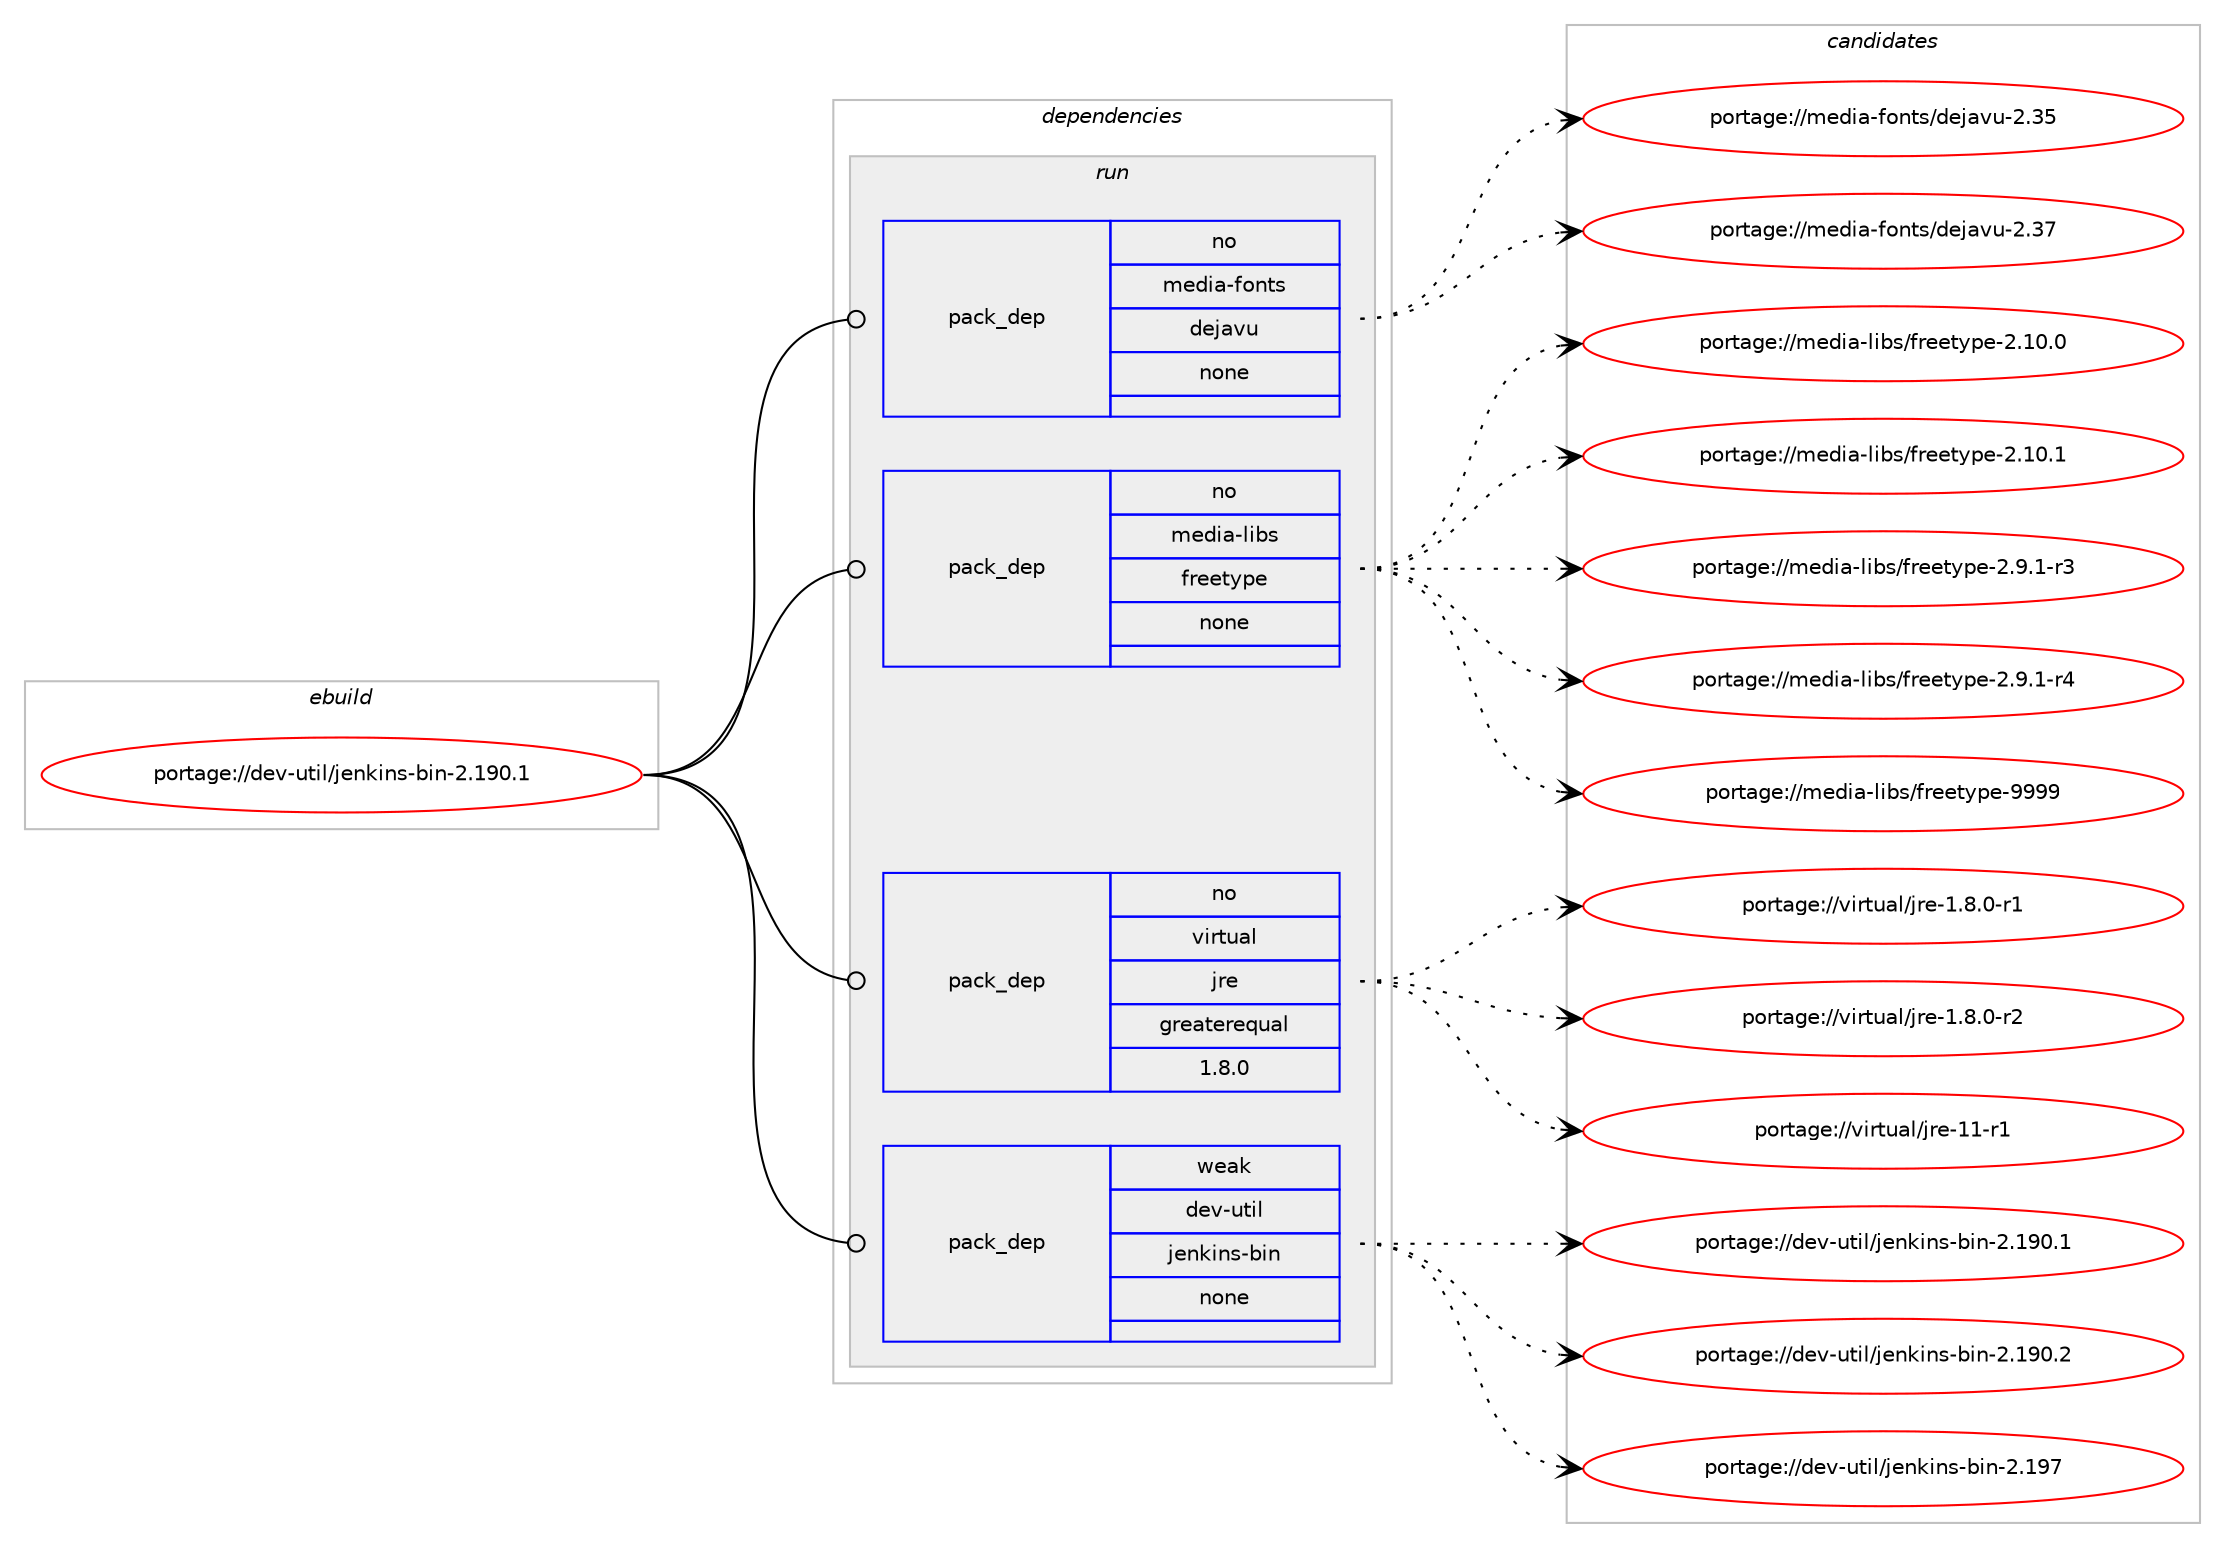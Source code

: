 digraph prolog {

# *************
# Graph options
# *************

newrank=true;
concentrate=true;
compound=true;
graph [rankdir=LR,fontname=Helvetica,fontsize=10,ranksep=1.5];#, ranksep=2.5, nodesep=0.2];
edge  [arrowhead=vee];
node  [fontname=Helvetica,fontsize=10];

# **********
# The ebuild
# **********

subgraph cluster_leftcol {
color=gray;
rank=same;
label=<<i>ebuild</i>>;
id [label="portage://dev-util/jenkins-bin-2.190.1", color=red, width=4, href="../dev-util/jenkins-bin-2.190.1.svg"];
}

# ****************
# The dependencies
# ****************

subgraph cluster_midcol {
color=gray;
label=<<i>dependencies</i>>;
subgraph cluster_compile {
fillcolor="#eeeeee";
style=filled;
label=<<i>compile</i>>;
}
subgraph cluster_compileandrun {
fillcolor="#eeeeee";
style=filled;
label=<<i>compile and run</i>>;
}
subgraph cluster_run {
fillcolor="#eeeeee";
style=filled;
label=<<i>run</i>>;
subgraph pack188160 {
dependency263208 [label=<<TABLE BORDER="0" CELLBORDER="1" CELLSPACING="0" CELLPADDING="4" WIDTH="220"><TR><TD ROWSPAN="6" CELLPADDING="30">pack_dep</TD></TR><TR><TD WIDTH="110">no</TD></TR><TR><TD>media-fonts</TD></TR><TR><TD>dejavu</TD></TR><TR><TD>none</TD></TR><TR><TD></TD></TR></TABLE>>, shape=none, color=blue];
}
id:e -> dependency263208:w [weight=20,style="solid",arrowhead="odot"];
subgraph pack188161 {
dependency263209 [label=<<TABLE BORDER="0" CELLBORDER="1" CELLSPACING="0" CELLPADDING="4" WIDTH="220"><TR><TD ROWSPAN="6" CELLPADDING="30">pack_dep</TD></TR><TR><TD WIDTH="110">no</TD></TR><TR><TD>media-libs</TD></TR><TR><TD>freetype</TD></TR><TR><TD>none</TD></TR><TR><TD></TD></TR></TABLE>>, shape=none, color=blue];
}
id:e -> dependency263209:w [weight=20,style="solid",arrowhead="odot"];
subgraph pack188162 {
dependency263210 [label=<<TABLE BORDER="0" CELLBORDER="1" CELLSPACING="0" CELLPADDING="4" WIDTH="220"><TR><TD ROWSPAN="6" CELLPADDING="30">pack_dep</TD></TR><TR><TD WIDTH="110">no</TD></TR><TR><TD>virtual</TD></TR><TR><TD>jre</TD></TR><TR><TD>greaterequal</TD></TR><TR><TD>1.8.0</TD></TR></TABLE>>, shape=none, color=blue];
}
id:e -> dependency263210:w [weight=20,style="solid",arrowhead="odot"];
subgraph pack188163 {
dependency263211 [label=<<TABLE BORDER="0" CELLBORDER="1" CELLSPACING="0" CELLPADDING="4" WIDTH="220"><TR><TD ROWSPAN="6" CELLPADDING="30">pack_dep</TD></TR><TR><TD WIDTH="110">weak</TD></TR><TR><TD>dev-util</TD></TR><TR><TD>jenkins-bin</TD></TR><TR><TD>none</TD></TR><TR><TD></TD></TR></TABLE>>, shape=none, color=blue];
}
id:e -> dependency263211:w [weight=20,style="solid",arrowhead="odot"];
}
}

# **************
# The candidates
# **************

subgraph cluster_choices {
rank=same;
color=gray;
label=<<i>candidates</i>>;

subgraph choice188160 {
color=black;
nodesep=1;
choiceportage109101100105974510211111011611547100101106971181174550465153 [label="portage://media-fonts/dejavu-2.35", color=red, width=4,href="../media-fonts/dejavu-2.35.svg"];
choiceportage109101100105974510211111011611547100101106971181174550465155 [label="portage://media-fonts/dejavu-2.37", color=red, width=4,href="../media-fonts/dejavu-2.37.svg"];
dependency263208:e -> choiceportage109101100105974510211111011611547100101106971181174550465153:w [style=dotted,weight="100"];
dependency263208:e -> choiceportage109101100105974510211111011611547100101106971181174550465155:w [style=dotted,weight="100"];
}
subgraph choice188161 {
color=black;
nodesep=1;
choiceportage1091011001059745108105981154710211410110111612111210145504649484648 [label="portage://media-libs/freetype-2.10.0", color=red, width=4,href="../media-libs/freetype-2.10.0.svg"];
choiceportage1091011001059745108105981154710211410110111612111210145504649484649 [label="portage://media-libs/freetype-2.10.1", color=red, width=4,href="../media-libs/freetype-2.10.1.svg"];
choiceportage109101100105974510810598115471021141011011161211121014550465746494511451 [label="portage://media-libs/freetype-2.9.1-r3", color=red, width=4,href="../media-libs/freetype-2.9.1-r3.svg"];
choiceportage109101100105974510810598115471021141011011161211121014550465746494511452 [label="portage://media-libs/freetype-2.9.1-r4", color=red, width=4,href="../media-libs/freetype-2.9.1-r4.svg"];
choiceportage109101100105974510810598115471021141011011161211121014557575757 [label="portage://media-libs/freetype-9999", color=red, width=4,href="../media-libs/freetype-9999.svg"];
dependency263209:e -> choiceportage1091011001059745108105981154710211410110111612111210145504649484648:w [style=dotted,weight="100"];
dependency263209:e -> choiceportage1091011001059745108105981154710211410110111612111210145504649484649:w [style=dotted,weight="100"];
dependency263209:e -> choiceportage109101100105974510810598115471021141011011161211121014550465746494511451:w [style=dotted,weight="100"];
dependency263209:e -> choiceportage109101100105974510810598115471021141011011161211121014550465746494511452:w [style=dotted,weight="100"];
dependency263209:e -> choiceportage109101100105974510810598115471021141011011161211121014557575757:w [style=dotted,weight="100"];
}
subgraph choice188162 {
color=black;
nodesep=1;
choiceportage11810511411611797108471061141014549465646484511449 [label="portage://virtual/jre-1.8.0-r1", color=red, width=4,href="../virtual/jre-1.8.0-r1.svg"];
choiceportage11810511411611797108471061141014549465646484511450 [label="portage://virtual/jre-1.8.0-r2", color=red, width=4,href="../virtual/jre-1.8.0-r2.svg"];
choiceportage11810511411611797108471061141014549494511449 [label="portage://virtual/jre-11-r1", color=red, width=4,href="../virtual/jre-11-r1.svg"];
dependency263210:e -> choiceportage11810511411611797108471061141014549465646484511449:w [style=dotted,weight="100"];
dependency263210:e -> choiceportage11810511411611797108471061141014549465646484511450:w [style=dotted,weight="100"];
dependency263210:e -> choiceportage11810511411611797108471061141014549494511449:w [style=dotted,weight="100"];
}
subgraph choice188163 {
color=black;
nodesep=1;
choiceportage100101118451171161051084710610111010710511011545981051104550464957484649 [label="portage://dev-util/jenkins-bin-2.190.1", color=red, width=4,href="../dev-util/jenkins-bin-2.190.1.svg"];
choiceportage100101118451171161051084710610111010710511011545981051104550464957484650 [label="portage://dev-util/jenkins-bin-2.190.2", color=red, width=4,href="../dev-util/jenkins-bin-2.190.2.svg"];
choiceportage10010111845117116105108471061011101071051101154598105110455046495755 [label="portage://dev-util/jenkins-bin-2.197", color=red, width=4,href="../dev-util/jenkins-bin-2.197.svg"];
dependency263211:e -> choiceportage100101118451171161051084710610111010710511011545981051104550464957484649:w [style=dotted,weight="100"];
dependency263211:e -> choiceportage100101118451171161051084710610111010710511011545981051104550464957484650:w [style=dotted,weight="100"];
dependency263211:e -> choiceportage10010111845117116105108471061011101071051101154598105110455046495755:w [style=dotted,weight="100"];
}
}

}
